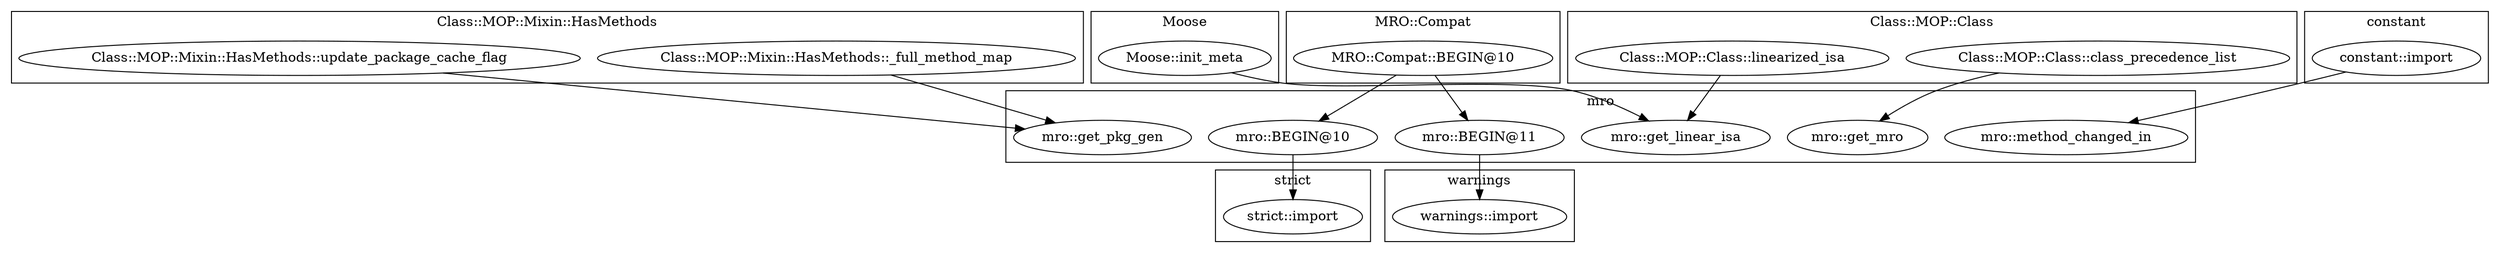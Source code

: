 digraph {
graph [overlap=false]
subgraph cluster_warnings {
	label="warnings";
	"warnings::import";
}
subgraph cluster_Class_MOP_Mixin_HasMethods {
	label="Class::MOP::Mixin::HasMethods";
	"Class::MOP::Mixin::HasMethods::_full_method_map";
	"Class::MOP::Mixin::HasMethods::update_package_cache_flag";
}
subgraph cluster_Moose {
	label="Moose";
	"Moose::init_meta";
}
subgraph cluster_mro {
	label="mro";
	"mro::get_linear_isa";
	"mro::BEGIN@10";
	"mro::method_changed_in";
	"mro::get_mro";
	"mro::BEGIN@11";
	"mro::get_pkg_gen";
}
subgraph cluster_MRO_Compat {
	label="MRO::Compat";
	"MRO::Compat::BEGIN@10";
}
subgraph cluster_strict {
	label="strict";
	"strict::import";
}
subgraph cluster_Class_MOP_Class {
	label="Class::MOP::Class";
	"Class::MOP::Class::linearized_isa";
	"Class::MOP::Class::class_precedence_list";
}
subgraph cluster_constant {
	label="constant";
	"constant::import";
}
"constant::import" -> "mro::method_changed_in";
"MRO::Compat::BEGIN@10" -> "mro::BEGIN@10";
"MRO::Compat::BEGIN@10" -> "mro::BEGIN@11";
"Class::MOP::Class::class_precedence_list" -> "mro::get_mro";
"mro::BEGIN@11" -> "warnings::import";
"Class::MOP::Mixin::HasMethods::update_package_cache_flag" -> "mro::get_pkg_gen";
"Class::MOP::Mixin::HasMethods::_full_method_map" -> "mro::get_pkg_gen";
"mro::BEGIN@10" -> "strict::import";
"Class::MOP::Class::linearized_isa" -> "mro::get_linear_isa";
"Moose::init_meta" -> "mro::get_linear_isa";
}
